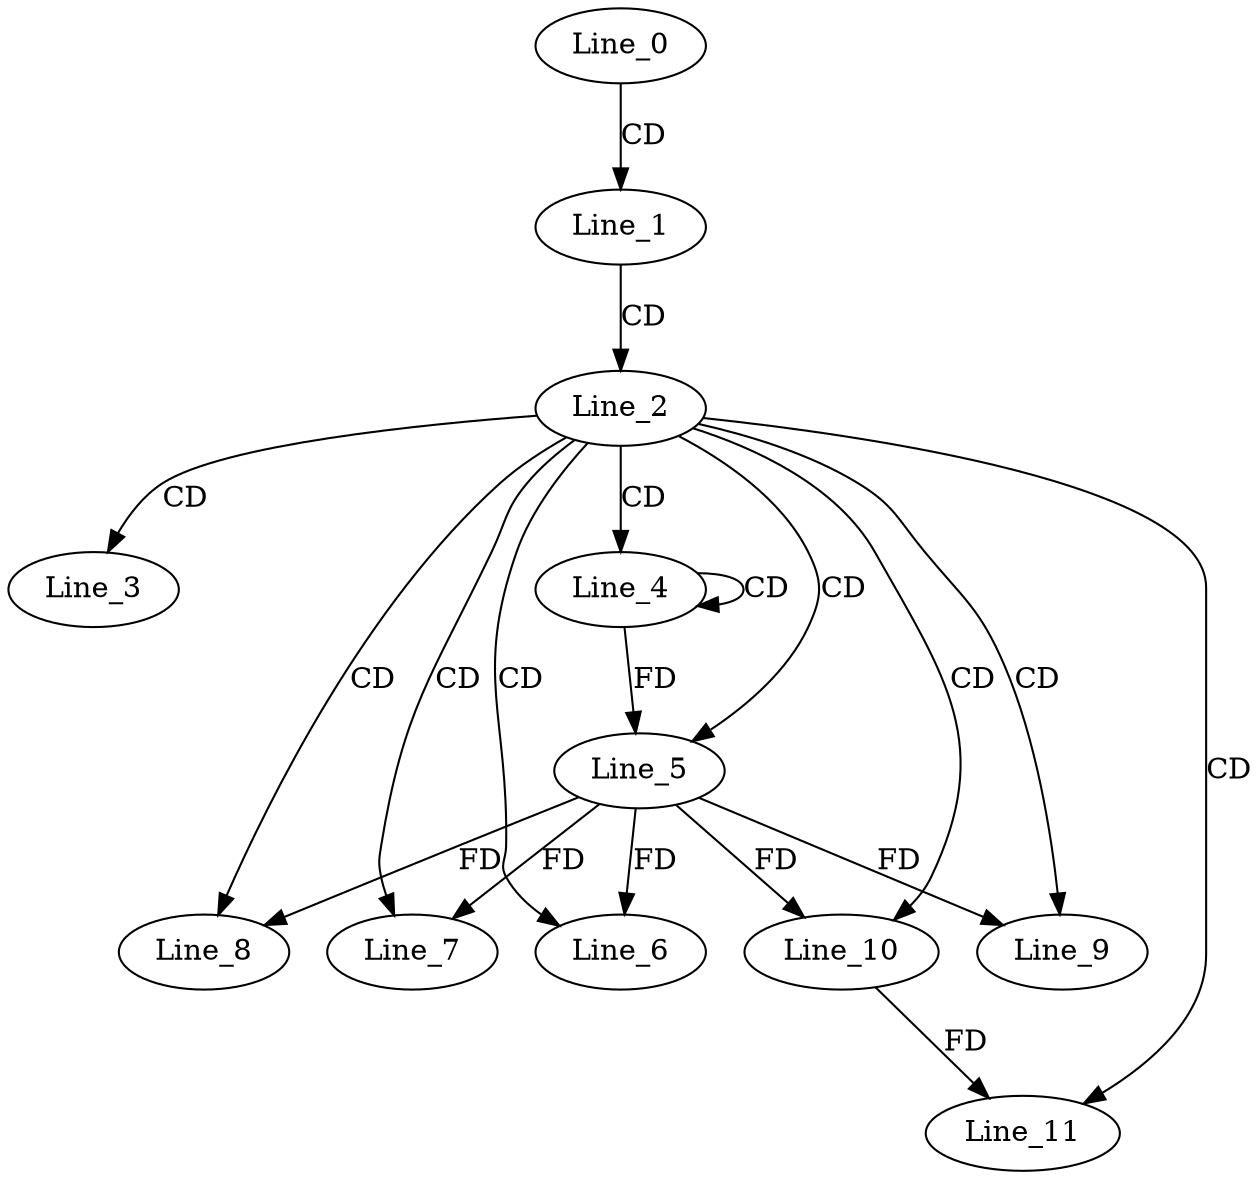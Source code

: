 digraph G {
  Line_0;
  Line_1;
  Line_2;
  Line_3;
  Line_4;
  Line_4;
  Line_5;
  Line_5;
  Line_6;
  Line_7;
  Line_8;
  Line_9;
  Line_9;
  Line_10;
  Line_10;
  Line_11;
  Line_11;
  Line_0 -> Line_1 [ label="CD" ];
  Line_1 -> Line_2 [ label="CD" ];
  Line_2 -> Line_3 [ label="CD" ];
  Line_2 -> Line_4 [ label="CD" ];
  Line_4 -> Line_4 [ label="CD" ];
  Line_2 -> Line_5 [ label="CD" ];
  Line_4 -> Line_5 [ label="FD" ];
  Line_2 -> Line_6 [ label="CD" ];
  Line_5 -> Line_6 [ label="FD" ];
  Line_2 -> Line_7 [ label="CD" ];
  Line_5 -> Line_7 [ label="FD" ];
  Line_2 -> Line_8 [ label="CD" ];
  Line_5 -> Line_8 [ label="FD" ];
  Line_2 -> Line_9 [ label="CD" ];
  Line_5 -> Line_9 [ label="FD" ];
  Line_2 -> Line_10 [ label="CD" ];
  Line_5 -> Line_10 [ label="FD" ];
  Line_2 -> Line_11 [ label="CD" ];
  Line_10 -> Line_11 [ label="FD" ];
}
